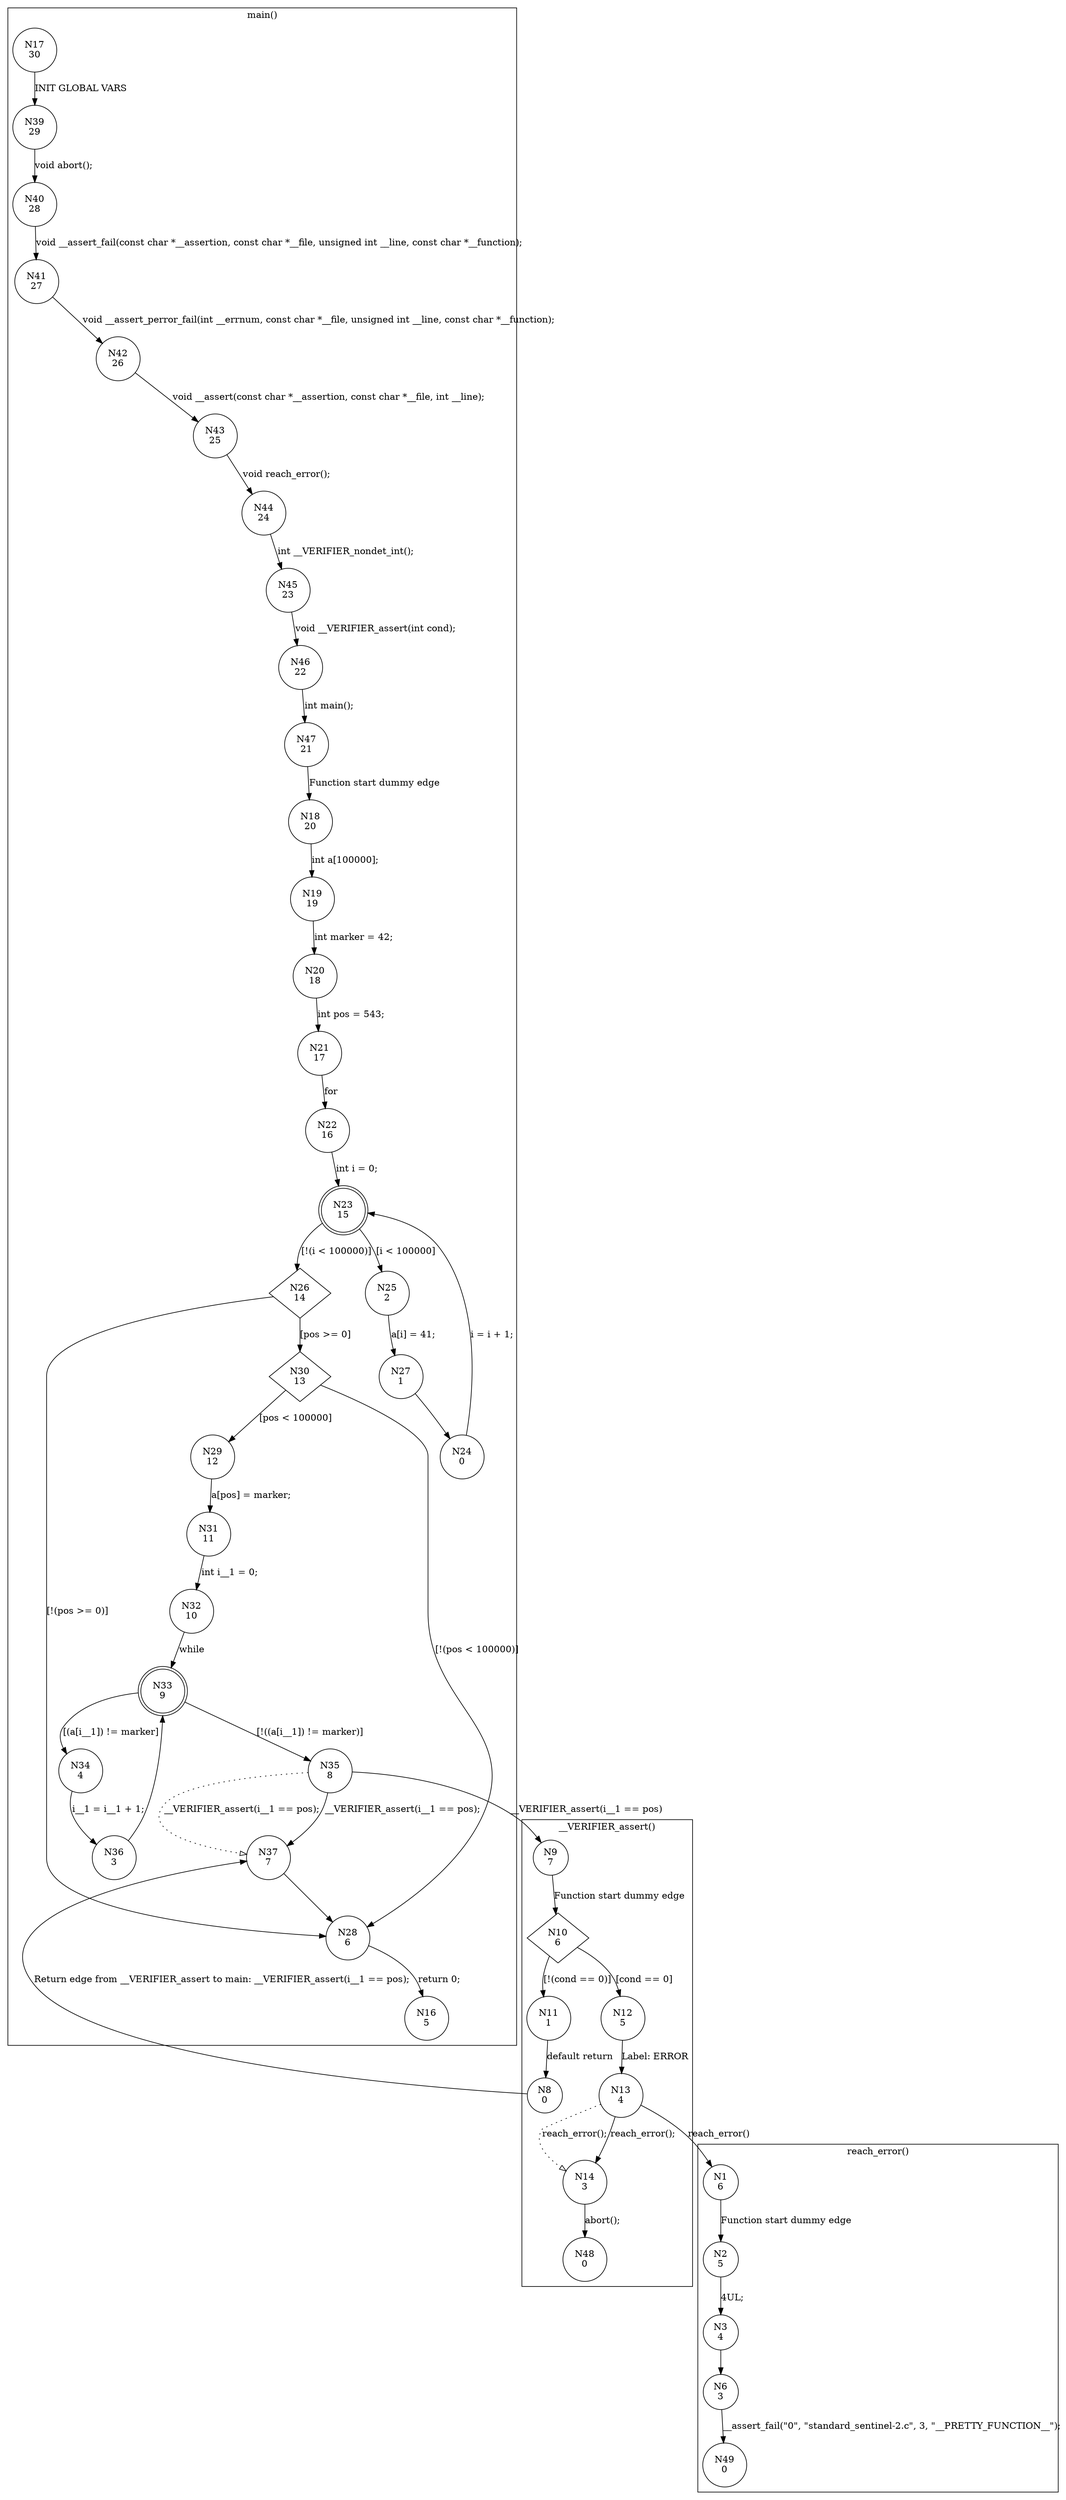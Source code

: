 digraph CFA {
17 [shape="circle" label="N17\n30"]
39 [shape="circle" label="N39\n29"]
40 [shape="circle" label="N40\n28"]
41 [shape="circle" label="N41\n27"]
42 [shape="circle" label="N42\n26"]
43 [shape="circle" label="N43\n25"]
44 [shape="circle" label="N44\n24"]
45 [shape="circle" label="N45\n23"]
46 [shape="circle" label="N46\n22"]
47 [shape="circle" label="N47\n21"]
18 [shape="circle" label="N18\n20"]
19 [shape="circle" label="N19\n19"]
20 [shape="circle" label="N20\n18"]
21 [shape="circle" label="N21\n17"]
22 [shape="circle" label="N22\n16"]
23 [shape="doublecircle" label="N23\n15"]
26 [shape="diamond" label="N26\n14"]
28 [shape="circle" label="N28\n6"]
16 [shape="circle" label="N16\n5"]
30 [shape="diamond" label="N30\n13"]
29 [shape="circle" label="N29\n12"]
31 [shape="circle" label="N31\n11"]
32 [shape="circle" label="N32\n10"]
33 [shape="doublecircle" label="N33\n9"]
35 [shape="circle" label="N35\n8"]
9 [shape="circle" label="N9\n7"]
10 [shape="diamond" label="N10\n6"]
11 [shape="circle" label="N11\n1"]
8 [shape="circle" label="N8\n0"]
37 [shape="circle" label="N37\n7"]
12 [shape="circle" label="N12\n5"]
13 [shape="circle" label="N13\n4"]
1 [shape="circle" label="N1\n6"]
2 [shape="circle" label="N2\n5"]
3 [shape="circle" label="N3\n4"]
6 [shape="circle" label="N6\n3"]
49 [shape="circle" label="N49\n0"]
14 [shape="circle" label="N14\n3"]
48 [shape="circle" label="N48\n0"]
34 [shape="circle" label="N34\n4"]
36 [shape="circle" label="N36\n3"]
25 [shape="circle" label="N25\n2"]
27 [shape="circle" label="N27\n1"]
24 [shape="circle" label="N24\n0"]
node [shape="circle"]
subgraph cluster___VERIFIER_assert {
label="__VERIFIER_assert()"
9 -> 10 [label="Function start dummy edge"]
10 -> 12 [label="[cond == 0]"]
10 -> 11 [label="[!(cond == 0)]"]
11 -> 8 [label="default return"]
12 -> 13 [label="Label: ERROR"]
13 -> 14 [label="reach_error();" style="dotted" arrowhead="empty"]
13 -> 14 [label="reach_error();"]
14 -> 48 [label="abort();"]}
subgraph cluster_main {
label="main()"
17 -> 39 [label="INIT GLOBAL VARS"]
39 -> 40 [label="void abort();"]
40 -> 41 [label="void __assert_fail(const char *__assertion, const char *__file, unsigned int __line, const char *__function);"]
41 -> 42 [label="void __assert_perror_fail(int __errnum, const char *__file, unsigned int __line, const char *__function);"]
42 -> 43 [label="void __assert(const char *__assertion, const char *__file, int __line);"]
43 -> 44 [label="void reach_error();"]
44 -> 45 [label="int __VERIFIER_nondet_int();"]
45 -> 46 [label="void __VERIFIER_assert(int cond);"]
46 -> 47 [label="int main();"]
47 -> 18 [label="Function start dummy edge"]
18 -> 19 [label="int a[100000];"]
19 -> 20 [label="int marker = 42;"]
20 -> 21 [label="int pos = 543;"]
21 -> 22 [label="for"]
22 -> 23 [label="int i = 0;"]
23 -> 25 [label="[i < 100000]"]
23 -> 26 [label="[!(i < 100000)]"]
26 -> 30 [label="[pos >= 0]"]
26 -> 28 [label="[!(pos >= 0)]"]
28 -> 16 [label="return 0;"]
30 -> 29 [label="[pos < 100000]"]
30 -> 28 [label="[!(pos < 100000)]"]
29 -> 31 [label="a[pos] = marker;"]
31 -> 32 [label="int i__1 = 0;"]
32 -> 33 [label="while"]
33 -> 34 [label="[(a[i__1]) != marker]"]
33 -> 35 [label="[!((a[i__1]) != marker)]"]
35 -> 37 [label="__VERIFIER_assert(i__1 == pos);" style="dotted" arrowhead="empty"]
35 -> 37 [label="__VERIFIER_assert(i__1 == pos);"]
37 -> 28 [label=""]
34 -> 36 [label="i__1 = i__1 + 1;"]
36 -> 33 [label=""]
25 -> 27 [label="a[i] = 41;"]
27 -> 24 [label=""]
24 -> 23 [label="i = i + 1;"]}
subgraph cluster_reach_error {
label="reach_error()"
1 -> 2 [label="Function start dummy edge"]
2 -> 3 [label="4UL;"]
3 -> 6 [label=""]
6 -> 49 [label="__assert_fail(\"0\", \"standard_sentinel-2.c\", 3, \"__PRETTY_FUNCTION__\");"]}
35 -> 9 [label="__VERIFIER_assert(i__1 == pos)"]
8 -> 37 [label="Return edge from __VERIFIER_assert to main: __VERIFIER_assert(i__1 == pos);"]
13 -> 1 [label="reach_error()"]}